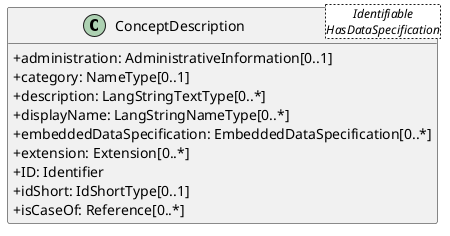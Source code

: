 @startuml
skinparam classAttributeIconSize 0
hide methods

class ConceptDescription<Identifiable\nHasDataSpecification> {
  +administration: AdministrativeInformation[0..1] 
  +category: NameType[0..1] 
  +description: LangStringTextType[0..*] 
  +displayName: LangStringNameType[0..*] 
  +embeddedDataSpecification: EmbeddedDataSpecification[0..*] 
  +extension: Extension[0..*] 
  +ID: Identifier 
  +idShort: IdShortType[0..1] 
  +isCaseOf: Reference[0..*] 
}
@enduml